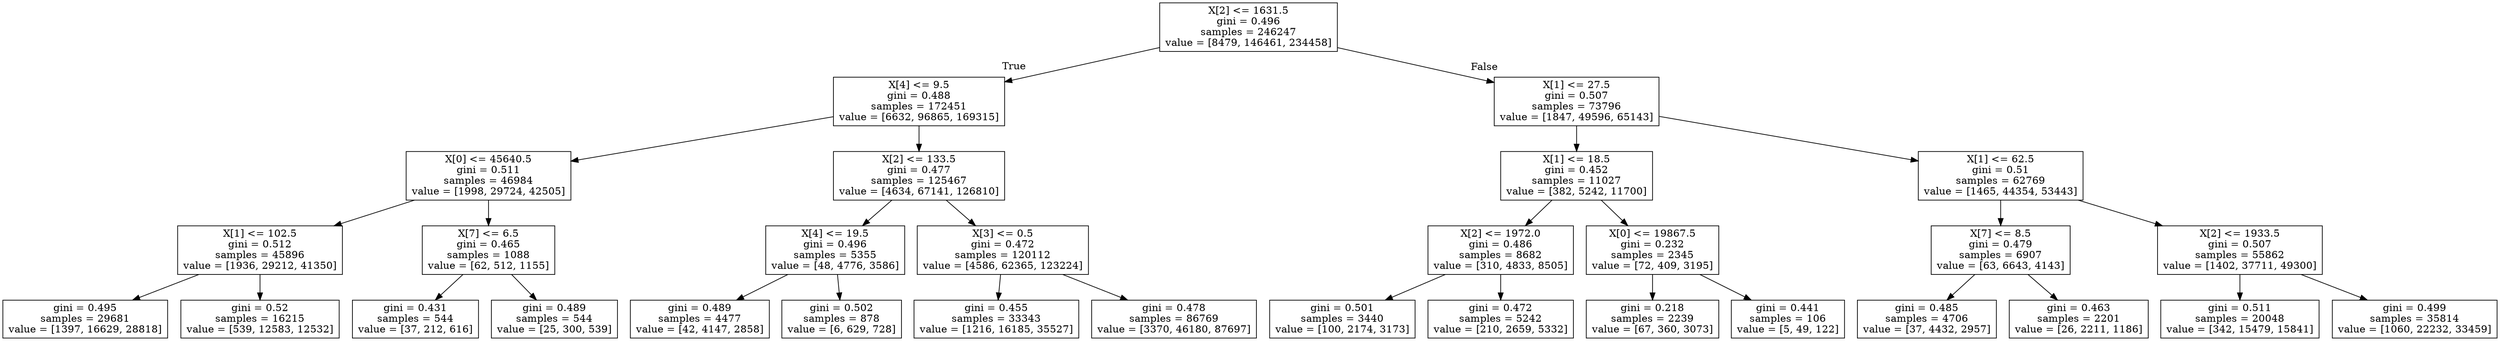 digraph Tree {
node [shape=box] ;
0 [label="X[2] <= 1631.5\ngini = 0.496\nsamples = 246247\nvalue = [8479, 146461, 234458]"] ;
1 [label="X[4] <= 9.5\ngini = 0.488\nsamples = 172451\nvalue = [6632, 96865, 169315]"] ;
0 -> 1 [labeldistance=2.5, labelangle=45, headlabel="True"] ;
2 [label="X[0] <= 45640.5\ngini = 0.511\nsamples = 46984\nvalue = [1998, 29724, 42505]"] ;
1 -> 2 ;
3 [label="X[1] <= 102.5\ngini = 0.512\nsamples = 45896\nvalue = [1936, 29212, 41350]"] ;
2 -> 3 ;
4 [label="gini = 0.495\nsamples = 29681\nvalue = [1397, 16629, 28818]"] ;
3 -> 4 ;
5 [label="gini = 0.52\nsamples = 16215\nvalue = [539, 12583, 12532]"] ;
3 -> 5 ;
6 [label="X[7] <= 6.5\ngini = 0.465\nsamples = 1088\nvalue = [62, 512, 1155]"] ;
2 -> 6 ;
7 [label="gini = 0.431\nsamples = 544\nvalue = [37, 212, 616]"] ;
6 -> 7 ;
8 [label="gini = 0.489\nsamples = 544\nvalue = [25, 300, 539]"] ;
6 -> 8 ;
9 [label="X[2] <= 133.5\ngini = 0.477\nsamples = 125467\nvalue = [4634, 67141, 126810]"] ;
1 -> 9 ;
10 [label="X[4] <= 19.5\ngini = 0.496\nsamples = 5355\nvalue = [48, 4776, 3586]"] ;
9 -> 10 ;
11 [label="gini = 0.489\nsamples = 4477\nvalue = [42, 4147, 2858]"] ;
10 -> 11 ;
12 [label="gini = 0.502\nsamples = 878\nvalue = [6, 629, 728]"] ;
10 -> 12 ;
13 [label="X[3] <= 0.5\ngini = 0.472\nsamples = 120112\nvalue = [4586, 62365, 123224]"] ;
9 -> 13 ;
14 [label="gini = 0.455\nsamples = 33343\nvalue = [1216, 16185, 35527]"] ;
13 -> 14 ;
15 [label="gini = 0.478\nsamples = 86769\nvalue = [3370, 46180, 87697]"] ;
13 -> 15 ;
16 [label="X[1] <= 27.5\ngini = 0.507\nsamples = 73796\nvalue = [1847, 49596, 65143]"] ;
0 -> 16 [labeldistance=2.5, labelangle=-45, headlabel="False"] ;
17 [label="X[1] <= 18.5\ngini = 0.452\nsamples = 11027\nvalue = [382, 5242, 11700]"] ;
16 -> 17 ;
18 [label="X[2] <= 1972.0\ngini = 0.486\nsamples = 8682\nvalue = [310, 4833, 8505]"] ;
17 -> 18 ;
19 [label="gini = 0.501\nsamples = 3440\nvalue = [100, 2174, 3173]"] ;
18 -> 19 ;
20 [label="gini = 0.472\nsamples = 5242\nvalue = [210, 2659, 5332]"] ;
18 -> 20 ;
21 [label="X[0] <= 19867.5\ngini = 0.232\nsamples = 2345\nvalue = [72, 409, 3195]"] ;
17 -> 21 ;
22 [label="gini = 0.218\nsamples = 2239\nvalue = [67, 360, 3073]"] ;
21 -> 22 ;
23 [label="gini = 0.441\nsamples = 106\nvalue = [5, 49, 122]"] ;
21 -> 23 ;
24 [label="X[1] <= 62.5\ngini = 0.51\nsamples = 62769\nvalue = [1465, 44354, 53443]"] ;
16 -> 24 ;
25 [label="X[7] <= 8.5\ngini = 0.479\nsamples = 6907\nvalue = [63, 6643, 4143]"] ;
24 -> 25 ;
26 [label="gini = 0.485\nsamples = 4706\nvalue = [37, 4432, 2957]"] ;
25 -> 26 ;
27 [label="gini = 0.463\nsamples = 2201\nvalue = [26, 2211, 1186]"] ;
25 -> 27 ;
28 [label="X[2] <= 1933.5\ngini = 0.507\nsamples = 55862\nvalue = [1402, 37711, 49300]"] ;
24 -> 28 ;
29 [label="gini = 0.511\nsamples = 20048\nvalue = [342, 15479, 15841]"] ;
28 -> 29 ;
30 [label="gini = 0.499\nsamples = 35814\nvalue = [1060, 22232, 33459]"] ;
28 -> 30 ;
}